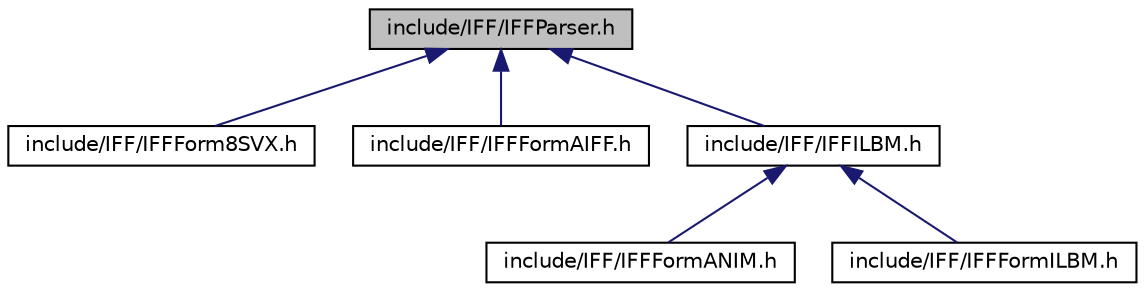 digraph G
{
  edge [fontname="Helvetica",fontsize="10",labelfontname="Helvetica",labelfontsize="10"];
  node [fontname="Helvetica",fontsize="10",shape=record];
  Node1 [label="include/IFF/IFFParser.h",height=0.2,width=0.4,color="black", fillcolor="grey75", style="filled" fontcolor="black"];
  Node1 -> Node2 [dir="back",color="midnightblue",fontsize="10",style="solid",fontname="Helvetica"];
  Node2 [label="include/IFF/IFFForm8SVX.h",height=0.2,width=0.4,color="black", fillcolor="white", style="filled",URL="$_i_f_f_form8_s_v_x_8h.html"];
  Node1 -> Node3 [dir="back",color="midnightblue",fontsize="10",style="solid",fontname="Helvetica"];
  Node3 [label="include/IFF/IFFFormAIFF.h",height=0.2,width=0.4,color="black", fillcolor="white", style="filled",URL="$_i_f_f_form_a_i_f_f_8h.html"];
  Node1 -> Node4 [dir="back",color="midnightblue",fontsize="10",style="solid",fontname="Helvetica"];
  Node4 [label="include/IFF/IFFILBM.h",height=0.2,width=0.4,color="black", fillcolor="white", style="filled",URL="$_i_f_f_i_l_b_m_8h.html"];
  Node4 -> Node5 [dir="back",color="midnightblue",fontsize="10",style="solid",fontname="Helvetica"];
  Node5 [label="include/IFF/IFFFormANIM.h",height=0.2,width=0.4,color="black", fillcolor="white", style="filled",URL="$_i_f_f_form_a_n_i_m_8h.html"];
  Node4 -> Node6 [dir="back",color="midnightblue",fontsize="10",style="solid",fontname="Helvetica"];
  Node6 [label="include/IFF/IFFFormILBM.h",height=0.2,width=0.4,color="black", fillcolor="white", style="filled",URL="$_i_f_f_form_i_l_b_m_8h.html"];
}
